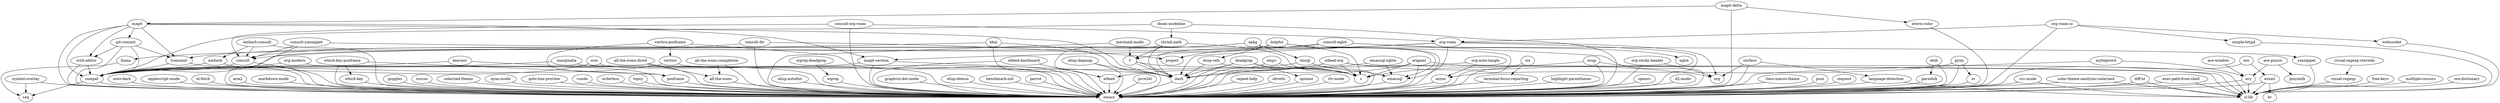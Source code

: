 digraph G {"khoj" -> "emacs";
"khoj" -> "transient";
"khoj" -> "dash";
"emacsql-sqlite" -> "emacs";
"emacsql-sqlite" -> "emacsql";
"exec-path-from-shell" -> "emacs";
"exec-path-from-shell" -> "cl-lib";
"consult-yasnippet" -> "emacs";
"consult-yasnippet" -> "yasnippet";
"consult-yasnippet" -> "consult";
"terminal-focus-reporting" -> "emacs";
"helpful" -> "emacs";
"helpful" -> "dash";
"helpful" -> "s";
"helpful" -> "f";
"helpful" -> "elisp-refs";
"free-keys" -> "cl-lib";
"elfeed-org" -> "elfeed";
"elfeed-org" -> "org";
"elfeed-org" -> "dash";
"elfeed-org" -> "s";
"elfeed-org" -> "cl-lib";
"language-detection" -> "emacs";
"language-detection" -> "cl-lib";
"embark" -> "emacs";
"embark" -> "compat";
"elfeed-dashboard" -> "emacs";
"elfeed-dashboard" -> "elfeed";
"visual-regexp" -> "cl-lib";
"pcre2el" -> "emacs";
"yasnippet" -> "cl-lib";
"diff-hl" -> "cl-lib";
"diff-hl" -> "emacs";
"compat" -> "emacs";
"compat" -> "seq";
"which-key" -> "emacs";
"multiple-cursors" -> "cl-lib";
"xr" -> "emacs";
"ebib" -> "parsebib";
"ebib" -> "emacs";
"repeat-help" -> "emacs";
"olivetti" -> "emacs";
"magit-delta" -> "emacs";
"magit-delta" -> "magit";
"magit-delta" -> "xterm-color";
"rfc-mode" -> "emacs";
"transient" -> "emacs";
"transient" -> "compat";
"pyim" -> "emacs";
"pyim" -> "async";
"pyim" -> "xr";
"org-modern" -> "emacs";
"org-modern" -> "compat";
"embark-consult" -> "emacs";
"embark-consult" -> "embark";
"embark-consult" -> "consult";
"highlight-parentheses" -> "emacs";
"visual-regexp-steroids" -> "visual-regexp";
"with-editor" -> "emacs";
"with-editor" -> "compat";
"posframe" -> "emacs";
"osx-dictionary" -> "cl-lib";
"opencc" -> "emacs";
"d2-mode" -> "emacs";
"deadgrep" -> "emacs";
"deadgrep" -> "dash";
"deadgrep" -> "s";
"deadgrep" -> "spinner";
"ace-pinyin" -> "avy";
"ace-pinyin" -> "pinyinlib";
"consult-dir" -> "emacs";
"consult-dir" -> "consult";
"consult-dir" -> "project";
"esup" -> "cl-lib";
"esup" -> "s";
"esup" -> "emacs";
"empv" -> "emacs";
"empv" -> "s";
"consult" -> "emacs";
"consult" -> "compat";
"timu-macos-theme" -> "emacs";
"puni" -> "emacs";
"request" -> "emacs";
"vertico" -> "emacs";
"vertico" -> "compat";
"doom-modeline" -> "emacs";
"doom-modeline" -> "compat";
"doom-modeline" -> "shrink-path";
"auto-dark" -> "emacs";
"simple-httpd" -> "cl-lib";
"websocket" -> "cl-lib";
"applescript-mode" -> "emacs";
"async" -> "emacs";
"llama" -> "seq";
"el-fetch" -> "emacs";
"which-key-posframe" -> "emacs";
"which-key-posframe" -> "posframe";
"which-key-posframe" -> "which-key";
"ace-window" -> "avy";
"keycast" -> "emacs";
"keycast" -> "compat";
"avy" -> "emacs";
"avy" -> "cl-lib";
"aria2" -> "emacs";
"parsebib" -> "emacs";
"elfeed" -> "emacs";
"markdown-mode" -> "emacs";
"magit" -> "emacs";
"magit" -> "compat";
"magit" -> "dash";
"magit" -> "git-commit";
"magit" -> "magit-section";
"magit" -> "transient";
"magit" -> "with-editor";
"f" -> "emacs";
"f" -> "s";
"f" -> "dash";
"shrface" -> "emacs";
"shrface" -> "org";
"shrface" -> "language-detection";
"all-the-icons-dired" -> "emacs";
"all-the-icons-dired" -> "all-the-icons";
"vertico-posframe" -> "emacs";
"vertico-posframe" -> "posframe";
"vertico-posframe" -> "vertico";
"consult-eglot" -> "emacs";
"consult-eglot" -> "eglot";
"consult-eglot" -> "consult";
"consult-eglot" -> "project";
"csv-mode" -> "emacs";
"csv-mode" -> "cl-lib";
"goggles" -> "emacs";
"wucuo" -> "emacs";
"shrink-path" -> "emacs";
"shrink-path" -> "s";
"shrink-path" -> "dash";
"shrink-path" -> "f";
"color-theme-sanityinc-solarized" -> "emacs";
"color-theme-sanityinc-solarized" -> "cl-lib";
"solarized-theme" -> "emacs";
"nyan-mode" -> "emacs";
"git-commit" -> "emacs";
"git-commit" -> "compat";
"git-commit" -> "transient";
"git-commit" -> "with-editor";
"goto-line-preview" -> "emacs";
"spinner" -> "emacs";
"vundo" -> "emacs";
"orderless" -> "emacs";
"topsy" -> "emacs";
"emacsql" -> "emacs";
"wgrep-deadgrep" -> "wgrep";
"consult-org-roam" -> "emacs";
"consult-org-roam" -> "org-roam";
"consult-org-roam" -> "consult";
"origami" -> "s";
"origami" -> "dash";
"origami" -> "emacs";
"origami" -> "cl-lib";
"nov" -> "esxml";
"nov" -> "emacs";
"mermaid-mode" -> "f";
"mermaid-mode" -> "emacs";
"org-roam" -> "emacs";
"org-roam" -> "dash";
"org-roam" -> "org";
"org-roam" -> "emacsql";
"org-roam" -> "magit-section";
"sis" -> "emacs";
"sis" -> "terminal-focus-reporting";
"mybigword" -> "emacs";
"mybigword" -> "avy";
"elisp-autofmt" -> "emacs";
"wgrep" -> "emacs";
"dash" -> "emacs";
"org-auto-tangle" -> "emacs";
"org-auto-tangle" -> "async";
"elisp-refs" -> "dash";
"elisp-refs" -> "s";
"symbol-overlay" -> "emacs";
"symbol-overlay" -> "seq";
"elisp-depmap" -> "emacs";
"elisp-depmap" -> "dash";
"org-roam-ui" -> "emacs";
"org-roam-ui" -> "org-roam";
"org-roam-ui" -> "simple-httpd";
"org-roam-ui" -> "websocket";
"epkg" -> "emacs";
"epkg" -> "compat";
"epkg" -> "closql";
"epkg" -> "emacsql";
"epkg" -> "llama";
"graphviz-dot-mode" -> "emacs";
"marginalia" -> "emacs";
"marginalia" -> "compat";
"elisp-demos" -> "emacs";
"benchmark-init" -> "emacs";
"parrot" -> "emacs";
"magit-section" -> "emacs";
"magit-section" -> "compat";
"magit-section" -> "dash";
"closql" -> "emacs";
"closql" -> "compat";
"closql" -> "emacsql";
"xterm-color" -> "emacs";
"esxml" -> "emacs";
"esxml" -> "kv";
"esxml" -> "cl-lib";
"osm" -> "emacs";
"osm" -> "compat";
"org-sticky-header" -> "emacs";
"org-sticky-header" -> "org";
"all-the-icons-completion" -> "emacs";
"all-the-icons-completion" -> "all-the-icons";
"all-the-icons" -> "emacs";
}